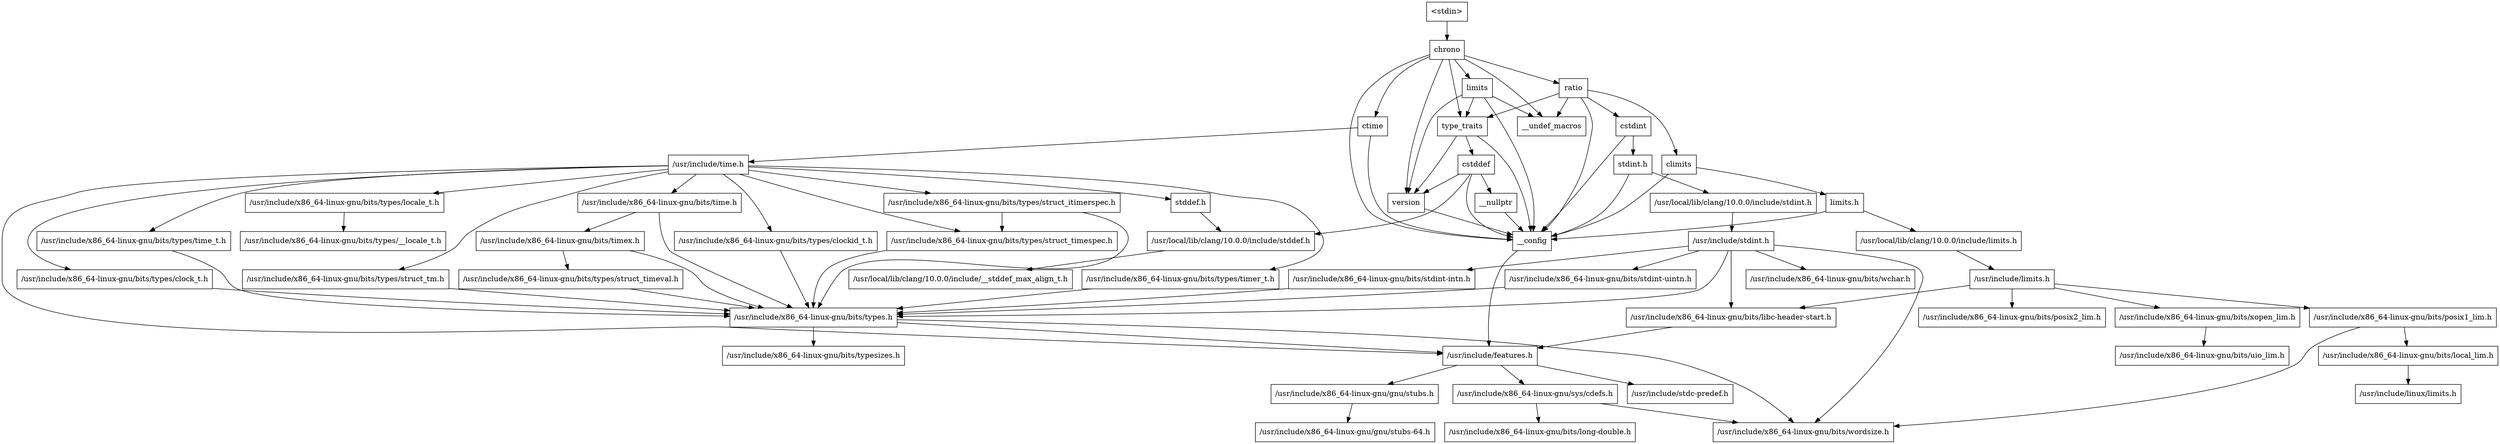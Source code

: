 digraph "dependencies" {
  header_0 [ shape="box", label="\<stdin\>" ];
  header_1 [ shape="box", label="chrono" ];
  header_11 [ shape="box", label="ctime" ];
  header_12 [ shape="box", label="/usr/include/time.h" ];
  header_13 [ shape="box", label="stddef.h" ];
  header_14 [ shape="box", label="/usr/local/lib/clang/10.0.0/include/stddef.h" ];
  header_15 [ shape="box", label="/usr/include/x86_64-linux-gnu/bits/time.h" ];
  header_16 [ shape="box", label="/usr/include/x86_64-linux-gnu/bits/types.h" ];
  header_17 [ shape="box", label="/usr/include/x86_64-linux-gnu/bits/typesizes.h" ];
  header_18 [ shape="box", label="/usr/include/x86_64-linux-gnu/bits/timex.h" ];
  header_19 [ shape="box", label="/usr/include/x86_64-linux-gnu/bits/types/struct_timeval.h" ];
  header_2 [ shape="box", label="__config" ];
  header_20 [ shape="box", label="/usr/include/x86_64-linux-gnu/bits/types/clock_t.h" ];
  header_21 [ shape="box", label="/usr/include/x86_64-linux-gnu/bits/types/time_t.h" ];
  header_22 [ shape="box", label="/usr/include/x86_64-linux-gnu/bits/types/struct_tm.h" ];
  header_23 [ shape="box", label="/usr/include/x86_64-linux-gnu/bits/types/struct_timespec.h" ];
  header_24 [ shape="box", label="/usr/include/x86_64-linux-gnu/bits/types/clockid_t.h" ];
  header_25 [ shape="box", label="/usr/include/x86_64-linux-gnu/bits/types/timer_t.h" ];
  header_26 [ shape="box", label="/usr/include/x86_64-linux-gnu/bits/types/struct_itimerspec.h" ];
  header_27 [ shape="box", label="/usr/include/x86_64-linux-gnu/bits/types/locale_t.h" ];
  header_28 [ shape="box", label="/usr/include/x86_64-linux-gnu/bits/types/__locale_t.h" ];
  header_29 [ shape="box", label="type_traits" ];
  header_3 [ shape="box", label="/usr/include/features.h" ];
  header_30 [ shape="box", label="cstddef" ];
  header_31 [ shape="box", label="version" ];
  header_32 [ shape="box", label="/usr/local/lib/clang/10.0.0/include/__stddef_max_align_t.h" ];
  header_33 [ shape="box", label="__nullptr" ];
  header_34 [ shape="box", label="ratio" ];
  header_35 [ shape="box", label="cstdint" ];
  header_36 [ shape="box", label="stdint.h" ];
  header_37 [ shape="box", label="/usr/local/lib/clang/10.0.0/include/stdint.h" ];
  header_38 [ shape="box", label="/usr/include/stdint.h" ];
  header_39 [ shape="box", label="/usr/include/x86_64-linux-gnu/bits/libc-header-start.h" ];
  header_4 [ shape="box", label="/usr/include/stdc-predef.h" ];
  header_40 [ shape="box", label="/usr/include/x86_64-linux-gnu/bits/wchar.h" ];
  header_41 [ shape="box", label="/usr/include/x86_64-linux-gnu/bits/stdint-intn.h" ];
  header_42 [ shape="box", label="/usr/include/x86_64-linux-gnu/bits/stdint-uintn.h" ];
  header_43 [ shape="box", label="climits" ];
  header_44 [ shape="box", label="limits.h" ];
  header_45 [ shape="box", label="/usr/local/lib/clang/10.0.0/include/limits.h" ];
  header_46 [ shape="box", label="/usr/include/limits.h" ];
  header_47 [ shape="box", label="/usr/include/x86_64-linux-gnu/bits/posix1_lim.h" ];
  header_48 [ shape="box", label="/usr/include/x86_64-linux-gnu/bits/local_lim.h" ];
  header_49 [ shape="box", label="/usr/include/linux/limits.h" ];
  header_5 [ shape="box", label="/usr/include/x86_64-linux-gnu/sys/cdefs.h" ];
  header_50 [ shape="box", label="/usr/include/x86_64-linux-gnu/bits/posix2_lim.h" ];
  header_51 [ shape="box", label="/usr/include/x86_64-linux-gnu/bits/xopen_lim.h" ];
  header_52 [ shape="box", label="/usr/include/x86_64-linux-gnu/bits/uio_lim.h" ];
  header_53 [ shape="box", label="__undef_macros" ];
  header_54 [ shape="box", label="limits" ];
  header_6 [ shape="box", label="/usr/include/x86_64-linux-gnu/bits/wordsize.h" ];
  header_7 [ shape="box", label="/usr/include/x86_64-linux-gnu/bits/long-double.h" ];
  header_8 [ shape="box", label="/usr/include/x86_64-linux-gnu/gnu/stubs.h" ];
  header_9 [ shape="box", label="/usr/include/x86_64-linux-gnu/gnu/stubs-64.h" ];
  header_29 -> header_2;
  header_29 -> header_30;
  header_29 -> header_31;
  header_25 -> header_16;
  header_24 -> header_16;
  header_27 -> header_28;
  header_26 -> header_16;
  header_26 -> header_23;
  header_21 -> header_16;
  header_20 -> header_16;
  header_23 -> header_16;
  header_22 -> header_16;
  header_47 -> header_6;
  header_47 -> header_48;
  header_46 -> header_47;
  header_46 -> header_50;
  header_46 -> header_51;
  header_46 -> header_39;
  header_45 -> header_46;
  header_44 -> header_45;
  header_44 -> header_2;
  header_43 -> header_44;
  header_43 -> header_2;
  header_42 -> header_16;
  header_41 -> header_16;
  header_33 -> header_2;
  header_48 -> header_49;
  header_38 -> header_16;
  header_38 -> header_39;
  header_38 -> header_6;
  header_38 -> header_42;
  header_38 -> header_41;
  header_38 -> header_40;
  header_51 -> header_52;
  header_39 -> header_3;
  header_5 -> header_6;
  header_5 -> header_7;
  header_2 -> header_3;
  header_3 -> header_4;
  header_3 -> header_5;
  header_3 -> header_8;
  header_0 -> header_1;
  header_1 -> header_29;
  header_1 -> header_11;
  header_1 -> header_34;
  header_1 -> header_53;
  header_1 -> header_54;
  header_1 -> header_31;
  header_1 -> header_2;
  header_8 -> header_9;
  header_14 -> header_32;
  header_15 -> header_16;
  header_15 -> header_18;
  header_16 -> header_6;
  header_16 -> header_17;
  header_16 -> header_3;
  header_37 -> header_38;
  header_11 -> header_2;
  header_11 -> header_12;
  header_12 -> header_15;
  header_12 -> header_13;
  header_12 -> header_25;
  header_12 -> header_24;
  header_12 -> header_27;
  header_12 -> header_26;
  header_12 -> header_21;
  header_12 -> header_20;
  header_12 -> header_23;
  header_12 -> header_22;
  header_12 -> header_3;
  header_13 -> header_14;
  header_36 -> header_37;
  header_36 -> header_2;
  header_34 -> header_53;
  header_34 -> header_43;
  header_34 -> header_35;
  header_34 -> header_2;
  header_34 -> header_29;
  header_35 -> header_36;
  header_35 -> header_2;
  header_18 -> header_16;
  header_18 -> header_19;
  header_19 -> header_16;
  header_30 -> header_14;
  header_30 -> header_2;
  header_30 -> header_33;
  header_30 -> header_31;
  header_31 -> header_2;
  header_54 -> header_29;
  header_54 -> header_53;
  header_54 -> header_2;
  header_54 -> header_31;
}